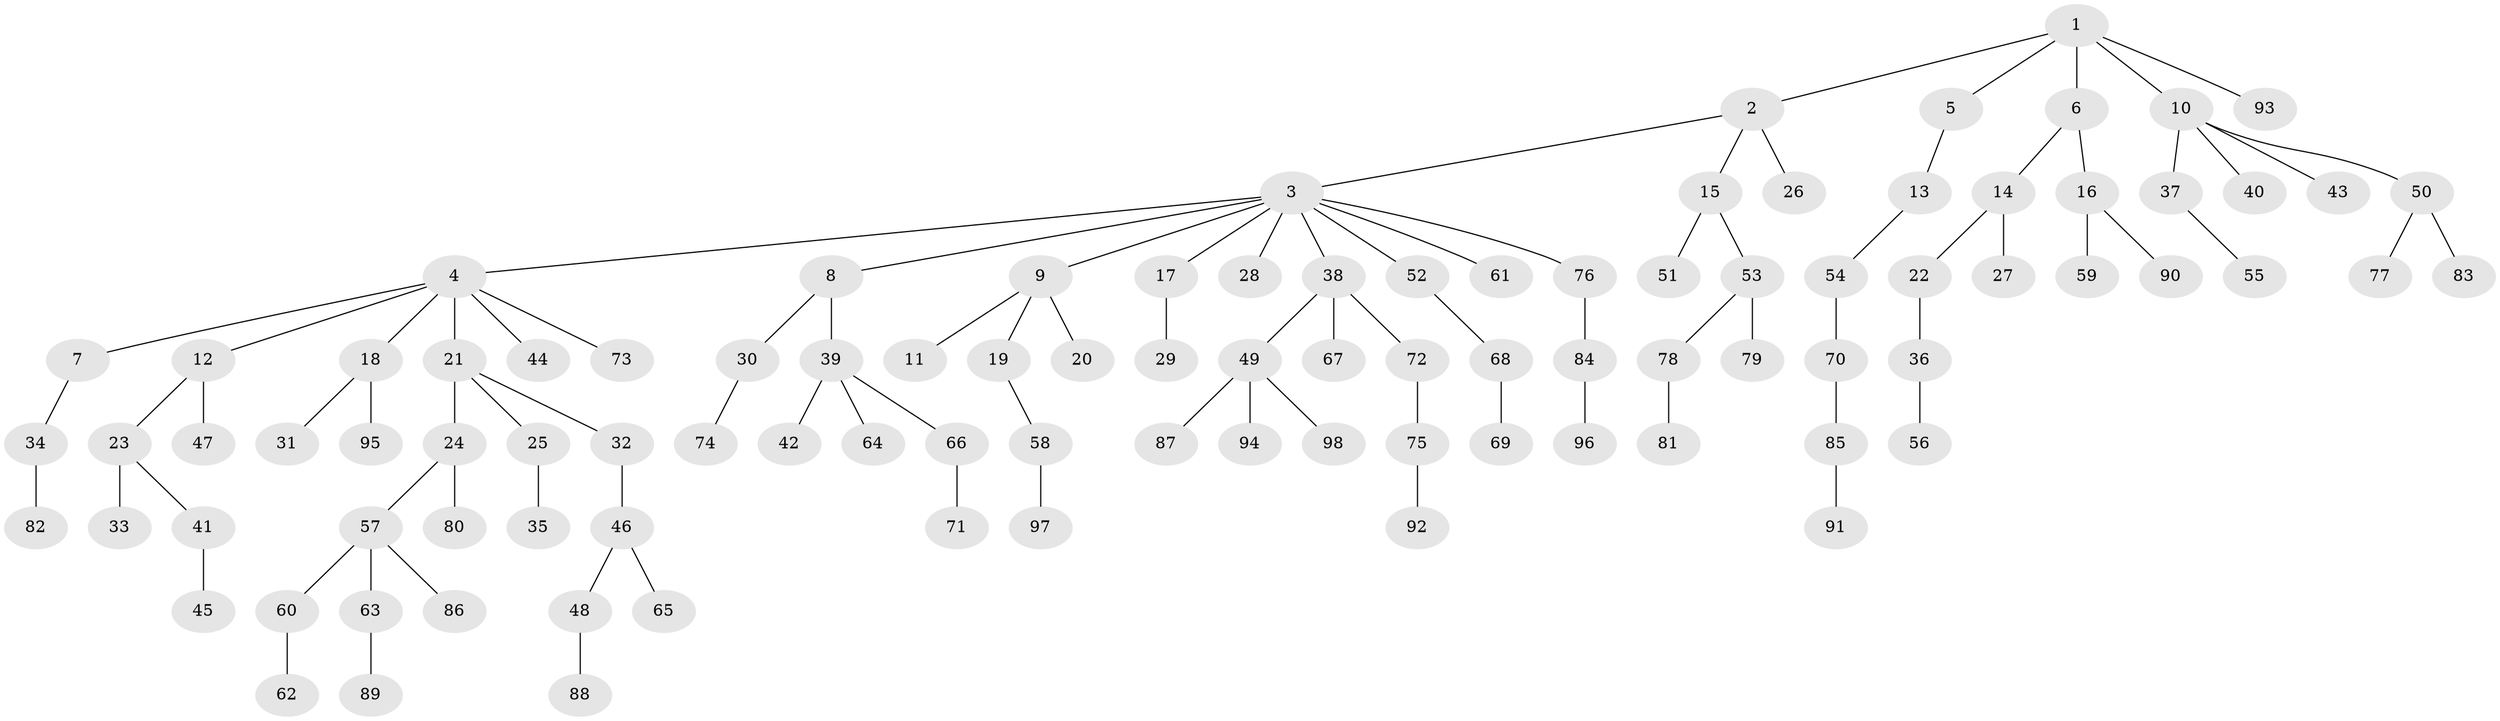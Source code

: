 // original degree distribution, {6: 0.007194244604316547, 4: 0.08633093525179857, 11: 0.007194244604316547, 8: 0.007194244604316547, 2: 0.26618705035971224, 3: 0.1079136690647482, 5: 0.02158273381294964, 1: 0.49640287769784175}
// Generated by graph-tools (version 1.1) at 2025/51/03/04/25 22:51:53]
// undirected, 98 vertices, 97 edges
graph export_dot {
  node [color=gray90,style=filled];
  1;
  2;
  3;
  4;
  5;
  6;
  7;
  8;
  9;
  10;
  11;
  12;
  13;
  14;
  15;
  16;
  17;
  18;
  19;
  20;
  21;
  22;
  23;
  24;
  25;
  26;
  27;
  28;
  29;
  30;
  31;
  32;
  33;
  34;
  35;
  36;
  37;
  38;
  39;
  40;
  41;
  42;
  43;
  44;
  45;
  46;
  47;
  48;
  49;
  50;
  51;
  52;
  53;
  54;
  55;
  56;
  57;
  58;
  59;
  60;
  61;
  62;
  63;
  64;
  65;
  66;
  67;
  68;
  69;
  70;
  71;
  72;
  73;
  74;
  75;
  76;
  77;
  78;
  79;
  80;
  81;
  82;
  83;
  84;
  85;
  86;
  87;
  88;
  89;
  90;
  91;
  92;
  93;
  94;
  95;
  96;
  97;
  98;
  1 -- 2 [weight=1.0];
  1 -- 5 [weight=1.0];
  1 -- 6 [weight=1.0];
  1 -- 10 [weight=1.0];
  1 -- 93 [weight=1.0];
  2 -- 3 [weight=1.0];
  2 -- 15 [weight=1.0];
  2 -- 26 [weight=1.0];
  3 -- 4 [weight=1.0];
  3 -- 8 [weight=1.0];
  3 -- 9 [weight=1.0];
  3 -- 17 [weight=1.0];
  3 -- 28 [weight=1.0];
  3 -- 38 [weight=1.0];
  3 -- 52 [weight=1.0];
  3 -- 61 [weight=1.0];
  3 -- 76 [weight=1.0];
  4 -- 7 [weight=1.0];
  4 -- 12 [weight=1.0];
  4 -- 18 [weight=1.0];
  4 -- 21 [weight=1.0];
  4 -- 44 [weight=1.0];
  4 -- 73 [weight=1.0];
  5 -- 13 [weight=1.0];
  6 -- 14 [weight=1.0];
  6 -- 16 [weight=1.0];
  7 -- 34 [weight=1.0];
  8 -- 30 [weight=1.0];
  8 -- 39 [weight=1.0];
  9 -- 11 [weight=1.0];
  9 -- 19 [weight=1.0];
  9 -- 20 [weight=1.0];
  10 -- 37 [weight=1.0];
  10 -- 40 [weight=1.0];
  10 -- 43 [weight=1.0];
  10 -- 50 [weight=1.0];
  12 -- 23 [weight=1.0];
  12 -- 47 [weight=1.0];
  13 -- 54 [weight=1.0];
  14 -- 22 [weight=1.0];
  14 -- 27 [weight=1.0];
  15 -- 51 [weight=1.0];
  15 -- 53 [weight=1.0];
  16 -- 59 [weight=1.0];
  16 -- 90 [weight=1.0];
  17 -- 29 [weight=1.0];
  18 -- 31 [weight=1.0];
  18 -- 95 [weight=1.0];
  19 -- 58 [weight=1.0];
  21 -- 24 [weight=1.0];
  21 -- 25 [weight=1.0];
  21 -- 32 [weight=1.0];
  22 -- 36 [weight=1.0];
  23 -- 33 [weight=1.0];
  23 -- 41 [weight=1.0];
  24 -- 57 [weight=1.0];
  24 -- 80 [weight=1.0];
  25 -- 35 [weight=1.0];
  30 -- 74 [weight=1.0];
  32 -- 46 [weight=1.0];
  34 -- 82 [weight=1.0];
  36 -- 56 [weight=1.0];
  37 -- 55 [weight=1.0];
  38 -- 49 [weight=1.0];
  38 -- 67 [weight=1.0];
  38 -- 72 [weight=1.0];
  39 -- 42 [weight=1.0];
  39 -- 64 [weight=1.0];
  39 -- 66 [weight=1.0];
  41 -- 45 [weight=1.0];
  46 -- 48 [weight=1.0];
  46 -- 65 [weight=1.0];
  48 -- 88 [weight=1.0];
  49 -- 87 [weight=1.0];
  49 -- 94 [weight=1.0];
  49 -- 98 [weight=1.0];
  50 -- 77 [weight=1.0];
  50 -- 83 [weight=1.0];
  52 -- 68 [weight=1.0];
  53 -- 78 [weight=1.0];
  53 -- 79 [weight=1.0];
  54 -- 70 [weight=1.0];
  57 -- 60 [weight=1.0];
  57 -- 63 [weight=1.0];
  57 -- 86 [weight=1.0];
  58 -- 97 [weight=1.0];
  60 -- 62 [weight=1.0];
  63 -- 89 [weight=1.0];
  66 -- 71 [weight=1.0];
  68 -- 69 [weight=1.0];
  70 -- 85 [weight=1.0];
  72 -- 75 [weight=1.0];
  75 -- 92 [weight=1.0];
  76 -- 84 [weight=1.0];
  78 -- 81 [weight=1.0];
  84 -- 96 [weight=1.0];
  85 -- 91 [weight=1.0];
}
